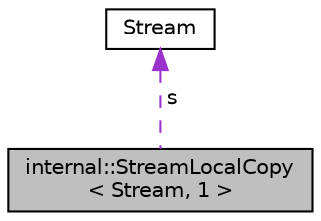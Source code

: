 digraph "internal::StreamLocalCopy&lt; Stream, 1 &gt;"
{
 // LATEX_PDF_SIZE
  edge [fontname="Helvetica",fontsize="10",labelfontname="Helvetica",labelfontsize="10"];
  node [fontname="Helvetica",fontsize="10",shape=record];
  Node1 [label="internal::StreamLocalCopy\l\< Stream, 1 \>",height=0.2,width=0.4,color="black", fillcolor="grey75", style="filled", fontcolor="black",tooltip="Do copy optimization."];
  Node2 -> Node1 [dir="back",color="darkorchid3",fontsize="10",style="dashed",label=" s" ,fontname="Helvetica"];
  Node2 [label="Stream",height=0.2,width=0.4,color="black", fillcolor="white", style="filled",URL="$classrapidjson_1_1_stream.html",tooltip="Concept for reading and writing characters."];
}
